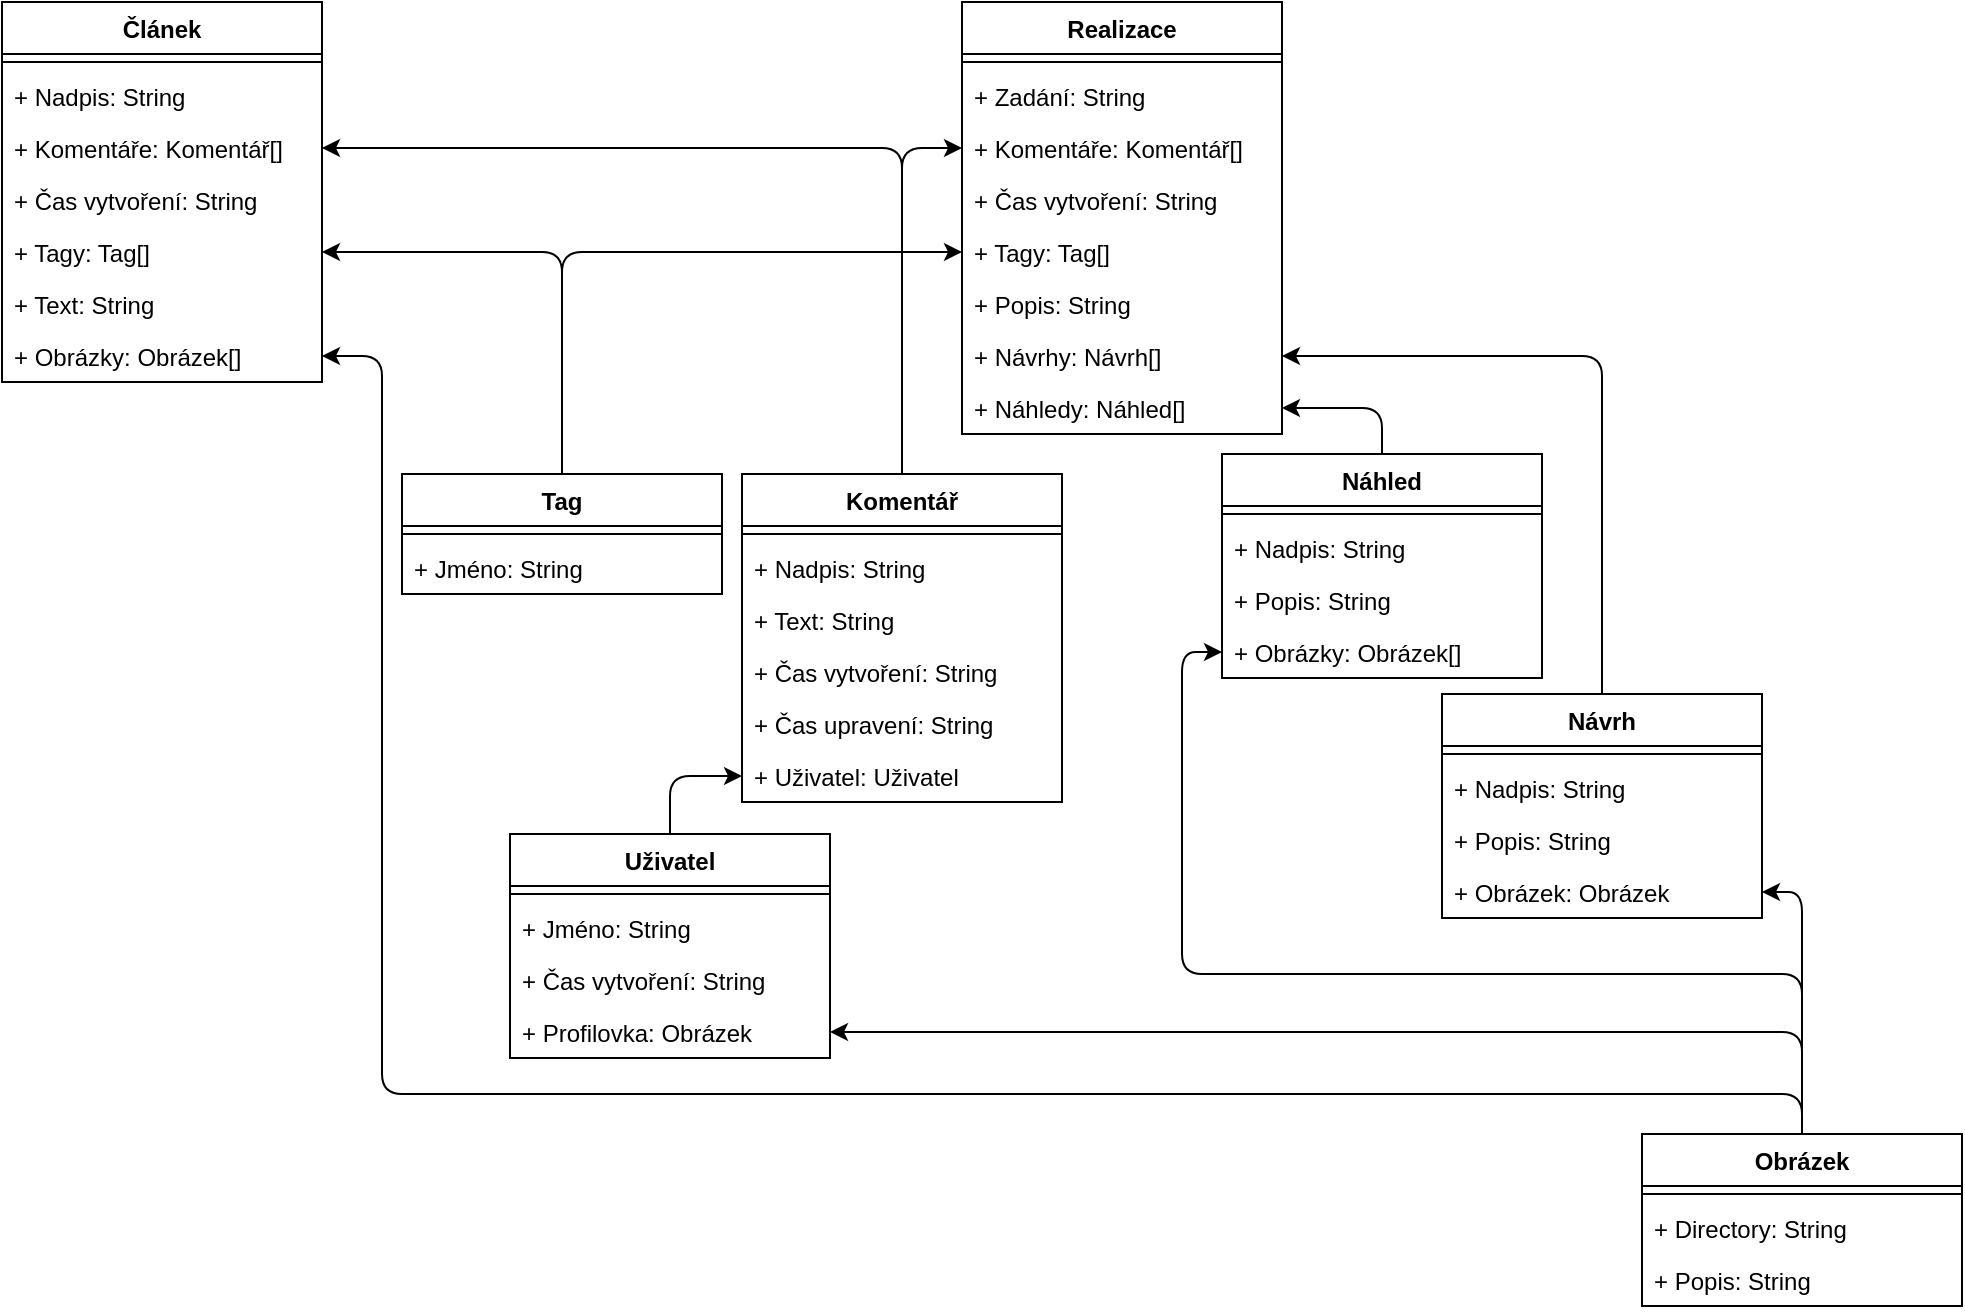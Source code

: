 <mxfile version="22.0.0" type="device">
  <diagram id="C5RBs43oDa-KdzZeNtuy" name="Page-1">
    <mxGraphModel dx="1434" dy="844" grid="1" gridSize="10" guides="1" tooltips="1" connect="1" arrows="1" fold="1" page="1" pageScale="1" pageWidth="827" pageHeight="1169" math="0" shadow="0">
      <root>
        <mxCell id="WIyWlLk6GJQsqaUBKTNV-0" />
        <mxCell id="WIyWlLk6GJQsqaUBKTNV-1" parent="WIyWlLk6GJQsqaUBKTNV-0" />
        <mxCell id="31" style="edgeStyle=orthogonalEdgeStyle;html=1;entryX=1;entryY=0.5;entryDx=0;entryDy=0;" parent="WIyWlLk6GJQsqaUBKTNV-1" source="Ox4VSdwX8No-tTDkXBng-0" target="30" edge="1">
          <mxGeometry relative="1" as="geometry" />
        </mxCell>
        <mxCell id="Ox4VSdwX8No-tTDkXBng-0" value="Návrh" style="swimlane;fontStyle=1;align=center;verticalAlign=top;childLayout=stackLayout;horizontal=1;startSize=26;horizontalStack=0;resizeParent=1;resizeParentMax=0;resizeLast=0;collapsible=1;marginBottom=0;whiteSpace=wrap;html=1;" parent="WIyWlLk6GJQsqaUBKTNV-1" vertex="1">
          <mxGeometry x="800" y="380" width="160" height="112" as="geometry" />
        </mxCell>
        <mxCell id="Ox4VSdwX8No-tTDkXBng-2" value="" style="line;strokeWidth=1;fillColor=none;align=left;verticalAlign=middle;spacingTop=-1;spacingLeft=3;spacingRight=3;rotatable=0;labelPosition=right;points=[];portConstraint=eastwest;strokeColor=inherit;" parent="Ox4VSdwX8No-tTDkXBng-0" vertex="1">
          <mxGeometry y="26" width="160" height="8" as="geometry" />
        </mxCell>
        <mxCell id="Ox4VSdwX8No-tTDkXBng-1" value="+ Nadpis: String" style="text;strokeColor=none;fillColor=none;align=left;verticalAlign=top;spacingLeft=4;spacingRight=4;overflow=hidden;rotatable=0;points=[[0,0.5],[1,0.5]];portConstraint=eastwest;whiteSpace=wrap;html=1;" parent="Ox4VSdwX8No-tTDkXBng-0" vertex="1">
          <mxGeometry y="34" width="160" height="26" as="geometry" />
        </mxCell>
        <mxCell id="Ox4VSdwX8No-tTDkXBng-3" value="+ Popis: String" style="text;strokeColor=none;fillColor=none;align=left;verticalAlign=top;spacingLeft=4;spacingRight=4;overflow=hidden;rotatable=0;points=[[0,0.5],[1,0.5]];portConstraint=eastwest;whiteSpace=wrap;html=1;" parent="Ox4VSdwX8No-tTDkXBng-0" vertex="1">
          <mxGeometry y="60" width="160" height="26" as="geometry" />
        </mxCell>
        <mxCell id="36" value="+ Obrázek: Obrázek" style="text;strokeColor=none;fillColor=none;align=left;verticalAlign=top;spacingLeft=4;spacingRight=4;overflow=hidden;rotatable=0;points=[[0,0.5],[1,0.5]];portConstraint=eastwest;whiteSpace=wrap;html=1;" parent="Ox4VSdwX8No-tTDkXBng-0" vertex="1">
          <mxGeometry y="86" width="160" height="26" as="geometry" />
        </mxCell>
        <mxCell id="0" value="Realizace" style="swimlane;fontStyle=1;align=center;verticalAlign=top;childLayout=stackLayout;horizontal=1;startSize=26;horizontalStack=0;resizeParent=1;resizeParentMax=0;resizeLast=0;collapsible=1;marginBottom=0;" parent="WIyWlLk6GJQsqaUBKTNV-1" vertex="1">
          <mxGeometry x="560" y="34" width="160" height="216" as="geometry" />
        </mxCell>
        <mxCell id="2" value="" style="line;strokeWidth=1;fillColor=none;align=left;verticalAlign=middle;spacingTop=-1;spacingLeft=3;spacingRight=3;rotatable=0;labelPosition=right;points=[];portConstraint=eastwest;strokeColor=inherit;" parent="0" vertex="1">
          <mxGeometry y="26" width="160" height="8" as="geometry" />
        </mxCell>
        <mxCell id="1" value="+ Zadání: String" style="text;strokeColor=none;fillColor=none;align=left;verticalAlign=top;spacingLeft=4;spacingRight=4;overflow=hidden;rotatable=0;points=[[0,0.5],[1,0.5]];portConstraint=eastwest;" parent="0" vertex="1">
          <mxGeometry y="34" width="160" height="26" as="geometry" />
        </mxCell>
        <mxCell id="28" value="+ Komentáře: Komentář[]" style="text;strokeColor=none;fillColor=none;align=left;verticalAlign=top;spacingLeft=4;spacingRight=4;overflow=hidden;rotatable=0;points=[[0,0.5],[1,0.5]];portConstraint=eastwest;" parent="0" vertex="1">
          <mxGeometry y="60" width="160" height="26" as="geometry" />
        </mxCell>
        <mxCell id="38" value="+ Čas vytvoření: String" style="text;strokeColor=none;fillColor=none;align=left;verticalAlign=top;spacingLeft=4;spacingRight=4;overflow=hidden;rotatable=0;points=[[0,0.5],[1,0.5]];portConstraint=eastwest;" parent="0" vertex="1">
          <mxGeometry y="86" width="160" height="26" as="geometry" />
        </mxCell>
        <mxCell id="60" value="+ Tagy: Tag[]" style="text;strokeColor=none;fillColor=none;align=left;verticalAlign=top;spacingLeft=4;spacingRight=4;overflow=hidden;rotatable=0;points=[[0,0.5],[1,0.5]];portConstraint=eastwest;" parent="0" vertex="1">
          <mxGeometry y="112" width="160" height="26" as="geometry" />
        </mxCell>
        <mxCell id="3" value="+ Popis: String" style="text;strokeColor=none;fillColor=none;align=left;verticalAlign=top;spacingLeft=4;spacingRight=4;overflow=hidden;rotatable=0;points=[[0,0.5],[1,0.5]];portConstraint=eastwest;" parent="0" vertex="1">
          <mxGeometry y="138" width="160" height="26" as="geometry" />
        </mxCell>
        <mxCell id="30" value="+ Návrhy: Návrh[]" style="text;strokeColor=none;fillColor=none;align=left;verticalAlign=top;spacingLeft=4;spacingRight=4;overflow=hidden;rotatable=0;points=[[0,0.5],[1,0.5]];portConstraint=eastwest;" parent="0" vertex="1">
          <mxGeometry y="164" width="160" height="26" as="geometry" />
        </mxCell>
        <mxCell id="32" value="+ Náhledy: Náhled[]" style="text;strokeColor=none;fillColor=none;align=left;verticalAlign=top;spacingLeft=4;spacingRight=4;overflow=hidden;rotatable=0;points=[[0,0.5],[1,0.5]];portConstraint=eastwest;" parent="0" vertex="1">
          <mxGeometry y="190" width="160" height="26" as="geometry" />
        </mxCell>
        <mxCell id="29" style="edgeStyle=orthogonalEdgeStyle;html=1;entryX=0;entryY=0.5;entryDx=0;entryDy=0;" parent="WIyWlLk6GJQsqaUBKTNV-1" source="4" target="28" edge="1">
          <mxGeometry relative="1" as="geometry" />
        </mxCell>
        <mxCell id="54" style="edgeStyle=orthogonalEdgeStyle;html=1;" parent="WIyWlLk6GJQsqaUBKTNV-1" source="4" target="50" edge="1">
          <mxGeometry relative="1" as="geometry" />
        </mxCell>
        <mxCell id="4" value="Komentář" style="swimlane;fontStyle=1;align=center;verticalAlign=top;childLayout=stackLayout;horizontal=1;startSize=26;horizontalStack=0;resizeParent=1;resizeParentMax=0;resizeLast=0;collapsible=1;marginBottom=0;" parent="WIyWlLk6GJQsqaUBKTNV-1" vertex="1">
          <mxGeometry x="450" y="270" width="160" height="164" as="geometry" />
        </mxCell>
        <mxCell id="6" value="" style="line;strokeWidth=1;fillColor=none;align=left;verticalAlign=middle;spacingTop=-1;spacingLeft=3;spacingRight=3;rotatable=0;labelPosition=right;points=[];portConstraint=eastwest;strokeColor=inherit;" parent="4" vertex="1">
          <mxGeometry y="26" width="160" height="8" as="geometry" />
        </mxCell>
        <mxCell id="5" value="+ Nadpis: String&#xa;" style="text;strokeColor=none;fillColor=none;align=left;verticalAlign=top;spacingLeft=4;spacingRight=4;overflow=hidden;rotatable=0;points=[[0,0.5],[1,0.5]];portConstraint=eastwest;" parent="4" vertex="1">
          <mxGeometry y="34" width="160" height="26" as="geometry" />
        </mxCell>
        <mxCell id="7" value="+ Text: String" style="text;strokeColor=none;fillColor=none;align=left;verticalAlign=top;spacingLeft=4;spacingRight=4;overflow=hidden;rotatable=0;points=[[0,0.5],[1,0.5]];portConstraint=eastwest;" parent="4" vertex="1">
          <mxGeometry y="60" width="160" height="26" as="geometry" />
        </mxCell>
        <mxCell id="39" value="+ Čas vytvoření: String" style="text;strokeColor=none;fillColor=none;align=left;verticalAlign=top;spacingLeft=4;spacingRight=4;overflow=hidden;rotatable=0;points=[[0,0.5],[1,0.5]];portConstraint=eastwest;" parent="4" vertex="1">
          <mxGeometry y="86" width="160" height="26" as="geometry" />
        </mxCell>
        <mxCell id="40" value="+ Čas upravení: String" style="text;strokeColor=none;fillColor=none;align=left;verticalAlign=top;spacingLeft=4;spacingRight=4;overflow=hidden;rotatable=0;points=[[0,0.5],[1,0.5]];portConstraint=eastwest;" parent="4" vertex="1">
          <mxGeometry y="112" width="160" height="26" as="geometry" />
        </mxCell>
        <mxCell id="20" value="+ Uživatel: Uživatel" style="text;strokeColor=none;fillColor=none;align=left;verticalAlign=top;spacingLeft=4;spacingRight=4;overflow=hidden;rotatable=0;points=[[0,0.5],[1,0.5]];portConstraint=eastwest;" parent="4" vertex="1">
          <mxGeometry y="138" width="160" height="26" as="geometry" />
        </mxCell>
        <mxCell id="33" style="edgeStyle=orthogonalEdgeStyle;html=1;entryX=1;entryY=0.5;entryDx=0;entryDy=0;" parent="WIyWlLk6GJQsqaUBKTNV-1" source="12" target="32" edge="1">
          <mxGeometry relative="1" as="geometry" />
        </mxCell>
        <mxCell id="12" value="Náhled" style="swimlane;fontStyle=1;align=center;verticalAlign=top;childLayout=stackLayout;horizontal=1;startSize=26;horizontalStack=0;resizeParent=1;resizeParentMax=0;resizeLast=0;collapsible=1;marginBottom=0;" parent="WIyWlLk6GJQsqaUBKTNV-1" vertex="1">
          <mxGeometry x="690" y="260" width="160" height="112" as="geometry" />
        </mxCell>
        <mxCell id="14" value="" style="line;strokeWidth=1;fillColor=none;align=left;verticalAlign=middle;spacingTop=-1;spacingLeft=3;spacingRight=3;rotatable=0;labelPosition=right;points=[];portConstraint=eastwest;strokeColor=inherit;" parent="12" vertex="1">
          <mxGeometry y="26" width="160" height="8" as="geometry" />
        </mxCell>
        <mxCell id="13" value="+ Nadpis: String" style="text;strokeColor=none;fillColor=none;align=left;verticalAlign=top;spacingLeft=4;spacingRight=4;overflow=hidden;rotatable=0;points=[[0,0.5],[1,0.5]];portConstraint=eastwest;" parent="12" vertex="1">
          <mxGeometry y="34" width="160" height="26" as="geometry" />
        </mxCell>
        <mxCell id="15" value="+ Popis: String" style="text;strokeColor=none;fillColor=none;align=left;verticalAlign=top;spacingLeft=4;spacingRight=4;overflow=hidden;rotatable=0;points=[[0,0.5],[1,0.5]];portConstraint=eastwest;" parent="12" vertex="1">
          <mxGeometry y="60" width="160" height="26" as="geometry" />
        </mxCell>
        <mxCell id="34" value="+ Obrázky: Obrázek[]" style="text;strokeColor=none;fillColor=none;align=left;verticalAlign=top;spacingLeft=4;spacingRight=4;overflow=hidden;rotatable=0;points=[[0,0.5],[1,0.5]];portConstraint=eastwest;" parent="12" vertex="1">
          <mxGeometry y="86" width="160" height="26" as="geometry" />
        </mxCell>
        <mxCell id="26" style="edgeStyle=orthogonalEdgeStyle;html=1;entryX=1;entryY=0.5;entryDx=0;entryDy=0;" parent="WIyWlLk6GJQsqaUBKTNV-1" source="16" target="24" edge="1">
          <mxGeometry relative="1" as="geometry" />
        </mxCell>
        <mxCell id="35" style="edgeStyle=orthogonalEdgeStyle;html=1;entryX=0;entryY=0.5;entryDx=0;entryDy=0;" parent="WIyWlLk6GJQsqaUBKTNV-1" source="16" target="34" edge="1">
          <mxGeometry relative="1" as="geometry">
            <Array as="points">
              <mxPoint x="980" y="520" />
              <mxPoint x="670" y="520" />
              <mxPoint x="670" y="359" />
            </Array>
          </mxGeometry>
        </mxCell>
        <mxCell id="37" style="edgeStyle=orthogonalEdgeStyle;html=1;entryX=1;entryY=0.5;entryDx=0;entryDy=0;" parent="WIyWlLk6GJQsqaUBKTNV-1" source="16" target="36" edge="1">
          <mxGeometry relative="1" as="geometry" />
        </mxCell>
        <mxCell id="55" style="edgeStyle=orthogonalEdgeStyle;html=1;entryX=1;entryY=0.5;entryDx=0;entryDy=0;" parent="WIyWlLk6GJQsqaUBKTNV-1" source="16" target="53" edge="1">
          <mxGeometry relative="1" as="geometry">
            <mxPoint x="650.0" y="240" as="targetPoint" />
            <Array as="points">
              <mxPoint x="980" y="580" />
              <mxPoint x="270" y="580" />
              <mxPoint x="270" y="211" />
            </Array>
          </mxGeometry>
        </mxCell>
        <mxCell id="16" value="Obrázek" style="swimlane;fontStyle=1;align=center;verticalAlign=top;childLayout=stackLayout;horizontal=1;startSize=26;horizontalStack=0;resizeParent=1;resizeParentMax=0;resizeLast=0;collapsible=1;marginBottom=0;" parent="WIyWlLk6GJQsqaUBKTNV-1" vertex="1">
          <mxGeometry x="900" y="600" width="160" height="86" as="geometry" />
        </mxCell>
        <mxCell id="18" value="" style="line;strokeWidth=1;fillColor=none;align=left;verticalAlign=middle;spacingTop=-1;spacingLeft=3;spacingRight=3;rotatable=0;labelPosition=right;points=[];portConstraint=eastwest;strokeColor=inherit;" parent="16" vertex="1">
          <mxGeometry y="26" width="160" height="8" as="geometry" />
        </mxCell>
        <mxCell id="17" value="+ Directory: String" style="text;strokeColor=none;fillColor=none;align=left;verticalAlign=top;spacingLeft=4;spacingRight=4;overflow=hidden;rotatable=0;points=[[0,0.5],[1,0.5]];portConstraint=eastwest;" parent="16" vertex="1">
          <mxGeometry y="34" width="160" height="26" as="geometry" />
        </mxCell>
        <mxCell id="19" value="+ Popis: String" style="text;strokeColor=none;fillColor=none;align=left;verticalAlign=top;spacingLeft=4;spacingRight=4;overflow=hidden;rotatable=0;points=[[0,0.5],[1,0.5]];portConstraint=eastwest;" parent="16" vertex="1">
          <mxGeometry y="60" width="160" height="26" as="geometry" />
        </mxCell>
        <mxCell id="25" style="edgeStyle=orthogonalEdgeStyle;html=1;entryX=0;entryY=0.5;entryDx=0;entryDy=0;" parent="WIyWlLk6GJQsqaUBKTNV-1" source="21" target="20" edge="1">
          <mxGeometry relative="1" as="geometry" />
        </mxCell>
        <mxCell id="21" value="Uživatel" style="swimlane;fontStyle=1;align=center;verticalAlign=top;childLayout=stackLayout;horizontal=1;startSize=26;horizontalStack=0;resizeParent=1;resizeParentMax=0;resizeLast=0;collapsible=1;marginBottom=0;" parent="WIyWlLk6GJQsqaUBKTNV-1" vertex="1">
          <mxGeometry x="334" y="450" width="160" height="112" as="geometry" />
        </mxCell>
        <mxCell id="23" value="" style="line;strokeWidth=1;fillColor=none;align=left;verticalAlign=middle;spacingTop=-1;spacingLeft=3;spacingRight=3;rotatable=0;labelPosition=right;points=[];portConstraint=eastwest;strokeColor=inherit;" parent="21" vertex="1">
          <mxGeometry y="26" width="160" height="8" as="geometry" />
        </mxCell>
        <mxCell id="22" value="+ Jméno: String" style="text;strokeColor=none;fillColor=none;align=left;verticalAlign=top;spacingLeft=4;spacingRight=4;overflow=hidden;rotatable=0;points=[[0,0.5],[1,0.5]];portConstraint=eastwest;" parent="21" vertex="1">
          <mxGeometry y="34" width="160" height="26" as="geometry" />
        </mxCell>
        <mxCell id="41" value="+ Čas vytvoření: String" style="text;strokeColor=none;fillColor=none;align=left;verticalAlign=top;spacingLeft=4;spacingRight=4;overflow=hidden;rotatable=0;points=[[0,0.5],[1,0.5]];portConstraint=eastwest;" parent="21" vertex="1">
          <mxGeometry y="60" width="160" height="26" as="geometry" />
        </mxCell>
        <mxCell id="24" value="+ Profilovka: Obrázek" style="text;strokeColor=none;fillColor=none;align=left;verticalAlign=top;spacingLeft=4;spacingRight=4;overflow=hidden;rotatable=0;points=[[0,0.5],[1,0.5]];portConstraint=eastwest;" parent="21" vertex="1">
          <mxGeometry y="86" width="160" height="26" as="geometry" />
        </mxCell>
        <mxCell id="47" value="Článek" style="swimlane;fontStyle=1;align=center;verticalAlign=top;childLayout=stackLayout;horizontal=1;startSize=26;horizontalStack=0;resizeParent=1;resizeParentMax=0;resizeLast=0;collapsible=1;marginBottom=0;" parent="WIyWlLk6GJQsqaUBKTNV-1" vertex="1">
          <mxGeometry x="80" y="34" width="160" height="190" as="geometry" />
        </mxCell>
        <mxCell id="49" value="" style="line;strokeWidth=1;fillColor=none;align=left;verticalAlign=middle;spacingTop=-1;spacingLeft=3;spacingRight=3;rotatable=0;labelPosition=right;points=[];portConstraint=eastwest;strokeColor=inherit;" parent="47" vertex="1">
          <mxGeometry y="26" width="160" height="8" as="geometry" />
        </mxCell>
        <mxCell id="48" value="+ Nadpis: String" style="text;strokeColor=none;fillColor=none;align=left;verticalAlign=top;spacingLeft=4;spacingRight=4;overflow=hidden;rotatable=0;points=[[0,0.5],[1,0.5]];portConstraint=eastwest;" parent="47" vertex="1">
          <mxGeometry y="34" width="160" height="26" as="geometry" />
        </mxCell>
        <mxCell id="50" value="+ Komentáře: Komentář[]" style="text;strokeColor=none;fillColor=none;align=left;verticalAlign=top;spacingLeft=4;spacingRight=4;overflow=hidden;rotatable=0;points=[[0,0.5],[1,0.5]];portConstraint=eastwest;" parent="47" vertex="1">
          <mxGeometry y="60" width="160" height="26" as="geometry" />
        </mxCell>
        <mxCell id="51" value="+ Čas vytvoření: String" style="text;strokeColor=none;fillColor=none;align=left;verticalAlign=top;spacingLeft=4;spacingRight=4;overflow=hidden;rotatable=0;points=[[0,0.5],[1,0.5]];portConstraint=eastwest;" parent="47" vertex="1">
          <mxGeometry y="86" width="160" height="26" as="geometry" />
        </mxCell>
        <mxCell id="61" value="+ Tagy: Tag[]" style="text;strokeColor=none;fillColor=none;align=left;verticalAlign=top;spacingLeft=4;spacingRight=4;overflow=hidden;rotatable=0;points=[[0,0.5],[1,0.5]];portConstraint=eastwest;" parent="47" vertex="1">
          <mxGeometry y="112" width="160" height="26" as="geometry" />
        </mxCell>
        <mxCell id="52" value="+ Text: String" style="text;strokeColor=none;fillColor=none;align=left;verticalAlign=top;spacingLeft=4;spacingRight=4;overflow=hidden;rotatable=0;points=[[0,0.5],[1,0.5]];portConstraint=eastwest;" parent="47" vertex="1">
          <mxGeometry y="138" width="160" height="26" as="geometry" />
        </mxCell>
        <mxCell id="53" value="+ Obrázky: Obrázek[]" style="text;strokeColor=none;fillColor=none;align=left;verticalAlign=top;spacingLeft=4;spacingRight=4;overflow=hidden;rotatable=0;points=[[0,0.5],[1,0.5]];portConstraint=eastwest;" parent="47" vertex="1">
          <mxGeometry y="164" width="160" height="26" as="geometry" />
        </mxCell>
        <mxCell id="62" style="edgeStyle=orthogonalEdgeStyle;html=1;entryX=1;entryY=0.5;entryDx=0;entryDy=0;" parent="WIyWlLk6GJQsqaUBKTNV-1" source="56" target="61" edge="1">
          <mxGeometry relative="1" as="geometry" />
        </mxCell>
        <mxCell id="63" style="edgeStyle=orthogonalEdgeStyle;html=1;entryX=0;entryY=0.5;entryDx=0;entryDy=0;" parent="WIyWlLk6GJQsqaUBKTNV-1" source="56" target="60" edge="1">
          <mxGeometry relative="1" as="geometry" />
        </mxCell>
        <mxCell id="56" value="Tag" style="swimlane;fontStyle=1;align=center;verticalAlign=top;childLayout=stackLayout;horizontal=1;startSize=26;horizontalStack=0;resizeParent=1;resizeParentMax=0;resizeLast=0;collapsible=1;marginBottom=0;" parent="WIyWlLk6GJQsqaUBKTNV-1" vertex="1">
          <mxGeometry x="280" y="270" width="160" height="60" as="geometry" />
        </mxCell>
        <mxCell id="58" value="" style="line;strokeWidth=1;fillColor=none;align=left;verticalAlign=middle;spacingTop=-1;spacingLeft=3;spacingRight=3;rotatable=0;labelPosition=right;points=[];portConstraint=eastwest;strokeColor=inherit;" parent="56" vertex="1">
          <mxGeometry y="26" width="160" height="8" as="geometry" />
        </mxCell>
        <mxCell id="57" value="+ Jméno: String" style="text;strokeColor=none;fillColor=none;align=left;verticalAlign=top;spacingLeft=4;spacingRight=4;overflow=hidden;rotatable=0;points=[[0,0.5],[1,0.5]];portConstraint=eastwest;" parent="56" vertex="1">
          <mxGeometry y="34" width="160" height="26" as="geometry" />
        </mxCell>
      </root>
    </mxGraphModel>
  </diagram>
</mxfile>
